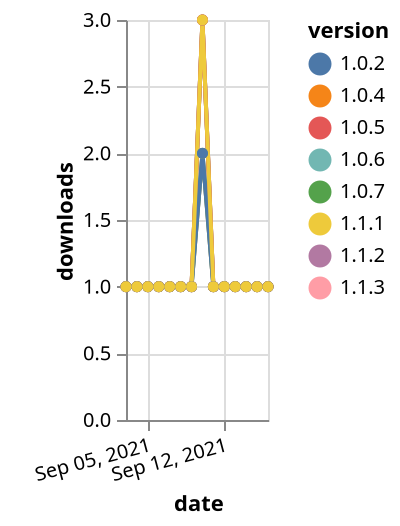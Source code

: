 {"$schema": "https://vega.github.io/schema/vega-lite/v5.json", "description": "A simple bar chart with embedded data.", "data": {"values": [{"date": "2021-09-03", "total": 147, "delta": 1, "version": "1.0.4"}, {"date": "2021-09-04", "total": 148, "delta": 1, "version": "1.0.4"}, {"date": "2021-09-05", "total": 149, "delta": 1, "version": "1.0.4"}, {"date": "2021-09-06", "total": 150, "delta": 1, "version": "1.0.4"}, {"date": "2021-09-07", "total": 151, "delta": 1, "version": "1.0.4"}, {"date": "2021-09-08", "total": 152, "delta": 1, "version": "1.0.4"}, {"date": "2021-09-09", "total": 153, "delta": 1, "version": "1.0.4"}, {"date": "2021-09-10", "total": 156, "delta": 3, "version": "1.0.4"}, {"date": "2021-09-11", "total": 157, "delta": 1, "version": "1.0.4"}, {"date": "2021-09-12", "total": 158, "delta": 1, "version": "1.0.4"}, {"date": "2021-09-13", "total": 159, "delta": 1, "version": "1.0.4"}, {"date": "2021-09-14", "total": 160, "delta": 1, "version": "1.0.4"}, {"date": "2021-09-15", "total": 161, "delta": 1, "version": "1.0.4"}, {"date": "2021-09-16", "total": 162, "delta": 1, "version": "1.0.4"}, {"date": "2021-09-03", "total": 135, "delta": 1, "version": "1.1.3"}, {"date": "2021-09-04", "total": 136, "delta": 1, "version": "1.1.3"}, {"date": "2021-09-05", "total": 137, "delta": 1, "version": "1.1.3"}, {"date": "2021-09-06", "total": 138, "delta": 1, "version": "1.1.3"}, {"date": "2021-09-07", "total": 139, "delta": 1, "version": "1.1.3"}, {"date": "2021-09-08", "total": 140, "delta": 1, "version": "1.1.3"}, {"date": "2021-09-09", "total": 141, "delta": 1, "version": "1.1.3"}, {"date": "2021-09-10", "total": 143, "delta": 2, "version": "1.1.3"}, {"date": "2021-09-11", "total": 144, "delta": 1, "version": "1.1.3"}, {"date": "2021-09-12", "total": 145, "delta": 1, "version": "1.1.3"}, {"date": "2021-09-13", "total": 146, "delta": 1, "version": "1.1.3"}, {"date": "2021-09-14", "total": 147, "delta": 1, "version": "1.1.3"}, {"date": "2021-09-15", "total": 148, "delta": 1, "version": "1.1.3"}, {"date": "2021-09-16", "total": 149, "delta": 1, "version": "1.1.3"}, {"date": "2021-09-03", "total": 147, "delta": 1, "version": "1.0.7"}, {"date": "2021-09-04", "total": 148, "delta": 1, "version": "1.0.7"}, {"date": "2021-09-05", "total": 149, "delta": 1, "version": "1.0.7"}, {"date": "2021-09-06", "total": 150, "delta": 1, "version": "1.0.7"}, {"date": "2021-09-07", "total": 151, "delta": 1, "version": "1.0.7"}, {"date": "2021-09-08", "total": 152, "delta": 1, "version": "1.0.7"}, {"date": "2021-09-09", "total": 153, "delta": 1, "version": "1.0.7"}, {"date": "2021-09-10", "total": 155, "delta": 2, "version": "1.0.7"}, {"date": "2021-09-11", "total": 156, "delta": 1, "version": "1.0.7"}, {"date": "2021-09-12", "total": 157, "delta": 1, "version": "1.0.7"}, {"date": "2021-09-13", "total": 158, "delta": 1, "version": "1.0.7"}, {"date": "2021-09-14", "total": 159, "delta": 1, "version": "1.0.7"}, {"date": "2021-09-15", "total": 160, "delta": 1, "version": "1.0.7"}, {"date": "2021-09-16", "total": 161, "delta": 1, "version": "1.0.7"}, {"date": "2021-09-03", "total": 152, "delta": 1, "version": "1.0.6"}, {"date": "2021-09-04", "total": 153, "delta": 1, "version": "1.0.6"}, {"date": "2021-09-05", "total": 154, "delta": 1, "version": "1.0.6"}, {"date": "2021-09-06", "total": 155, "delta": 1, "version": "1.0.6"}, {"date": "2021-09-07", "total": 156, "delta": 1, "version": "1.0.6"}, {"date": "2021-09-08", "total": 157, "delta": 1, "version": "1.0.6"}, {"date": "2021-09-09", "total": 158, "delta": 1, "version": "1.0.6"}, {"date": "2021-09-10", "total": 161, "delta": 3, "version": "1.0.6"}, {"date": "2021-09-11", "total": 162, "delta": 1, "version": "1.0.6"}, {"date": "2021-09-12", "total": 163, "delta": 1, "version": "1.0.6"}, {"date": "2021-09-13", "total": 164, "delta": 1, "version": "1.0.6"}, {"date": "2021-09-14", "total": 165, "delta": 1, "version": "1.0.6"}, {"date": "2021-09-15", "total": 166, "delta": 1, "version": "1.0.6"}, {"date": "2021-09-16", "total": 167, "delta": 1, "version": "1.0.6"}, {"date": "2021-09-03", "total": 146, "delta": 1, "version": "1.1.2"}, {"date": "2021-09-04", "total": 147, "delta": 1, "version": "1.1.2"}, {"date": "2021-09-05", "total": 148, "delta": 1, "version": "1.1.2"}, {"date": "2021-09-06", "total": 149, "delta": 1, "version": "1.1.2"}, {"date": "2021-09-07", "total": 150, "delta": 1, "version": "1.1.2"}, {"date": "2021-09-08", "total": 151, "delta": 1, "version": "1.1.2"}, {"date": "2021-09-09", "total": 152, "delta": 1, "version": "1.1.2"}, {"date": "2021-09-10", "total": 155, "delta": 3, "version": "1.1.2"}, {"date": "2021-09-11", "total": 156, "delta": 1, "version": "1.1.2"}, {"date": "2021-09-12", "total": 157, "delta": 1, "version": "1.1.2"}, {"date": "2021-09-13", "total": 158, "delta": 1, "version": "1.1.2"}, {"date": "2021-09-14", "total": 159, "delta": 1, "version": "1.1.2"}, {"date": "2021-09-15", "total": 160, "delta": 1, "version": "1.1.2"}, {"date": "2021-09-16", "total": 161, "delta": 1, "version": "1.1.2"}, {"date": "2021-09-03", "total": 149, "delta": 1, "version": "1.0.5"}, {"date": "2021-09-04", "total": 150, "delta": 1, "version": "1.0.5"}, {"date": "2021-09-05", "total": 151, "delta": 1, "version": "1.0.5"}, {"date": "2021-09-06", "total": 152, "delta": 1, "version": "1.0.5"}, {"date": "2021-09-07", "total": 153, "delta": 1, "version": "1.0.5"}, {"date": "2021-09-08", "total": 154, "delta": 1, "version": "1.0.5"}, {"date": "2021-09-09", "total": 155, "delta": 1, "version": "1.0.5"}, {"date": "2021-09-10", "total": 158, "delta": 3, "version": "1.0.5"}, {"date": "2021-09-11", "total": 159, "delta": 1, "version": "1.0.5"}, {"date": "2021-09-12", "total": 160, "delta": 1, "version": "1.0.5"}, {"date": "2021-09-13", "total": 161, "delta": 1, "version": "1.0.5"}, {"date": "2021-09-14", "total": 162, "delta": 1, "version": "1.0.5"}, {"date": "2021-09-15", "total": 163, "delta": 1, "version": "1.0.5"}, {"date": "2021-09-16", "total": 164, "delta": 1, "version": "1.0.5"}, {"date": "2021-09-03", "total": 154, "delta": 1, "version": "1.0.2"}, {"date": "2021-09-04", "total": 155, "delta": 1, "version": "1.0.2"}, {"date": "2021-09-05", "total": 156, "delta": 1, "version": "1.0.2"}, {"date": "2021-09-06", "total": 157, "delta": 1, "version": "1.0.2"}, {"date": "2021-09-07", "total": 158, "delta": 1, "version": "1.0.2"}, {"date": "2021-09-08", "total": 159, "delta": 1, "version": "1.0.2"}, {"date": "2021-09-09", "total": 160, "delta": 1, "version": "1.0.2"}, {"date": "2021-09-10", "total": 162, "delta": 2, "version": "1.0.2"}, {"date": "2021-09-11", "total": 163, "delta": 1, "version": "1.0.2"}, {"date": "2021-09-12", "total": 164, "delta": 1, "version": "1.0.2"}, {"date": "2021-09-13", "total": 165, "delta": 1, "version": "1.0.2"}, {"date": "2021-09-14", "total": 166, "delta": 1, "version": "1.0.2"}, {"date": "2021-09-15", "total": 167, "delta": 1, "version": "1.0.2"}, {"date": "2021-09-16", "total": 168, "delta": 1, "version": "1.0.2"}, {"date": "2021-09-03", "total": 153, "delta": 1, "version": "1.1.1"}, {"date": "2021-09-04", "total": 154, "delta": 1, "version": "1.1.1"}, {"date": "2021-09-05", "total": 155, "delta": 1, "version": "1.1.1"}, {"date": "2021-09-06", "total": 156, "delta": 1, "version": "1.1.1"}, {"date": "2021-09-07", "total": 157, "delta": 1, "version": "1.1.1"}, {"date": "2021-09-08", "total": 158, "delta": 1, "version": "1.1.1"}, {"date": "2021-09-09", "total": 159, "delta": 1, "version": "1.1.1"}, {"date": "2021-09-10", "total": 162, "delta": 3, "version": "1.1.1"}, {"date": "2021-09-11", "total": 163, "delta": 1, "version": "1.1.1"}, {"date": "2021-09-12", "total": 164, "delta": 1, "version": "1.1.1"}, {"date": "2021-09-13", "total": 165, "delta": 1, "version": "1.1.1"}, {"date": "2021-09-14", "total": 166, "delta": 1, "version": "1.1.1"}, {"date": "2021-09-15", "total": 167, "delta": 1, "version": "1.1.1"}, {"date": "2021-09-16", "total": 168, "delta": 1, "version": "1.1.1"}]}, "width": "container", "mark": {"type": "line", "point": {"filled": true}}, "encoding": {"x": {"field": "date", "type": "temporal", "timeUnit": "yearmonthdate", "title": "date", "axis": {"labelAngle": -15}}, "y": {"field": "delta", "type": "quantitative", "title": "downloads"}, "color": {"field": "version", "type": "nominal"}, "tooltip": {"field": "delta"}}}